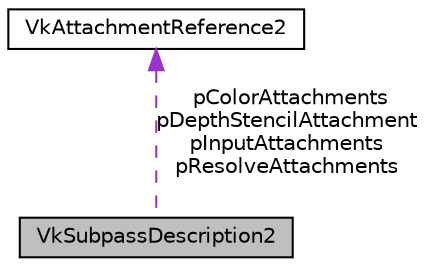 digraph "VkSubpassDescription2"
{
 // LATEX_PDF_SIZE
  edge [fontname="Helvetica",fontsize="10",labelfontname="Helvetica",labelfontsize="10"];
  node [fontname="Helvetica",fontsize="10",shape=record];
  Node1 [label="VkSubpassDescription2",height=0.2,width=0.4,color="black", fillcolor="grey75", style="filled", fontcolor="black",tooltip=" "];
  Node2 -> Node1 [dir="back",color="darkorchid3",fontsize="10",style="dashed",label=" pColorAttachments\npDepthStencilAttachment\npInputAttachments\npResolveAttachments" ,fontname="Helvetica"];
  Node2 [label="VkAttachmentReference2",height=0.2,width=0.4,color="black", fillcolor="white", style="filled",URL="$structVkAttachmentReference2.html",tooltip=" "];
}
